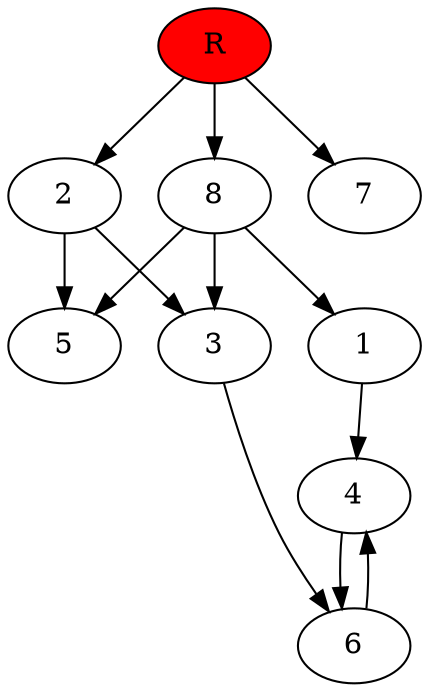 digraph prb43510 {
	1
	2
	3
	4
	5
	6
	7
	8
	R [fillcolor="#ff0000" style=filled]
	1 -> 4
	2 -> 3
	2 -> 5
	3 -> 6
	4 -> 6
	6 -> 4
	8 -> 1
	8 -> 3
	8 -> 5
	R -> 2
	R -> 7
	R -> 8
}
